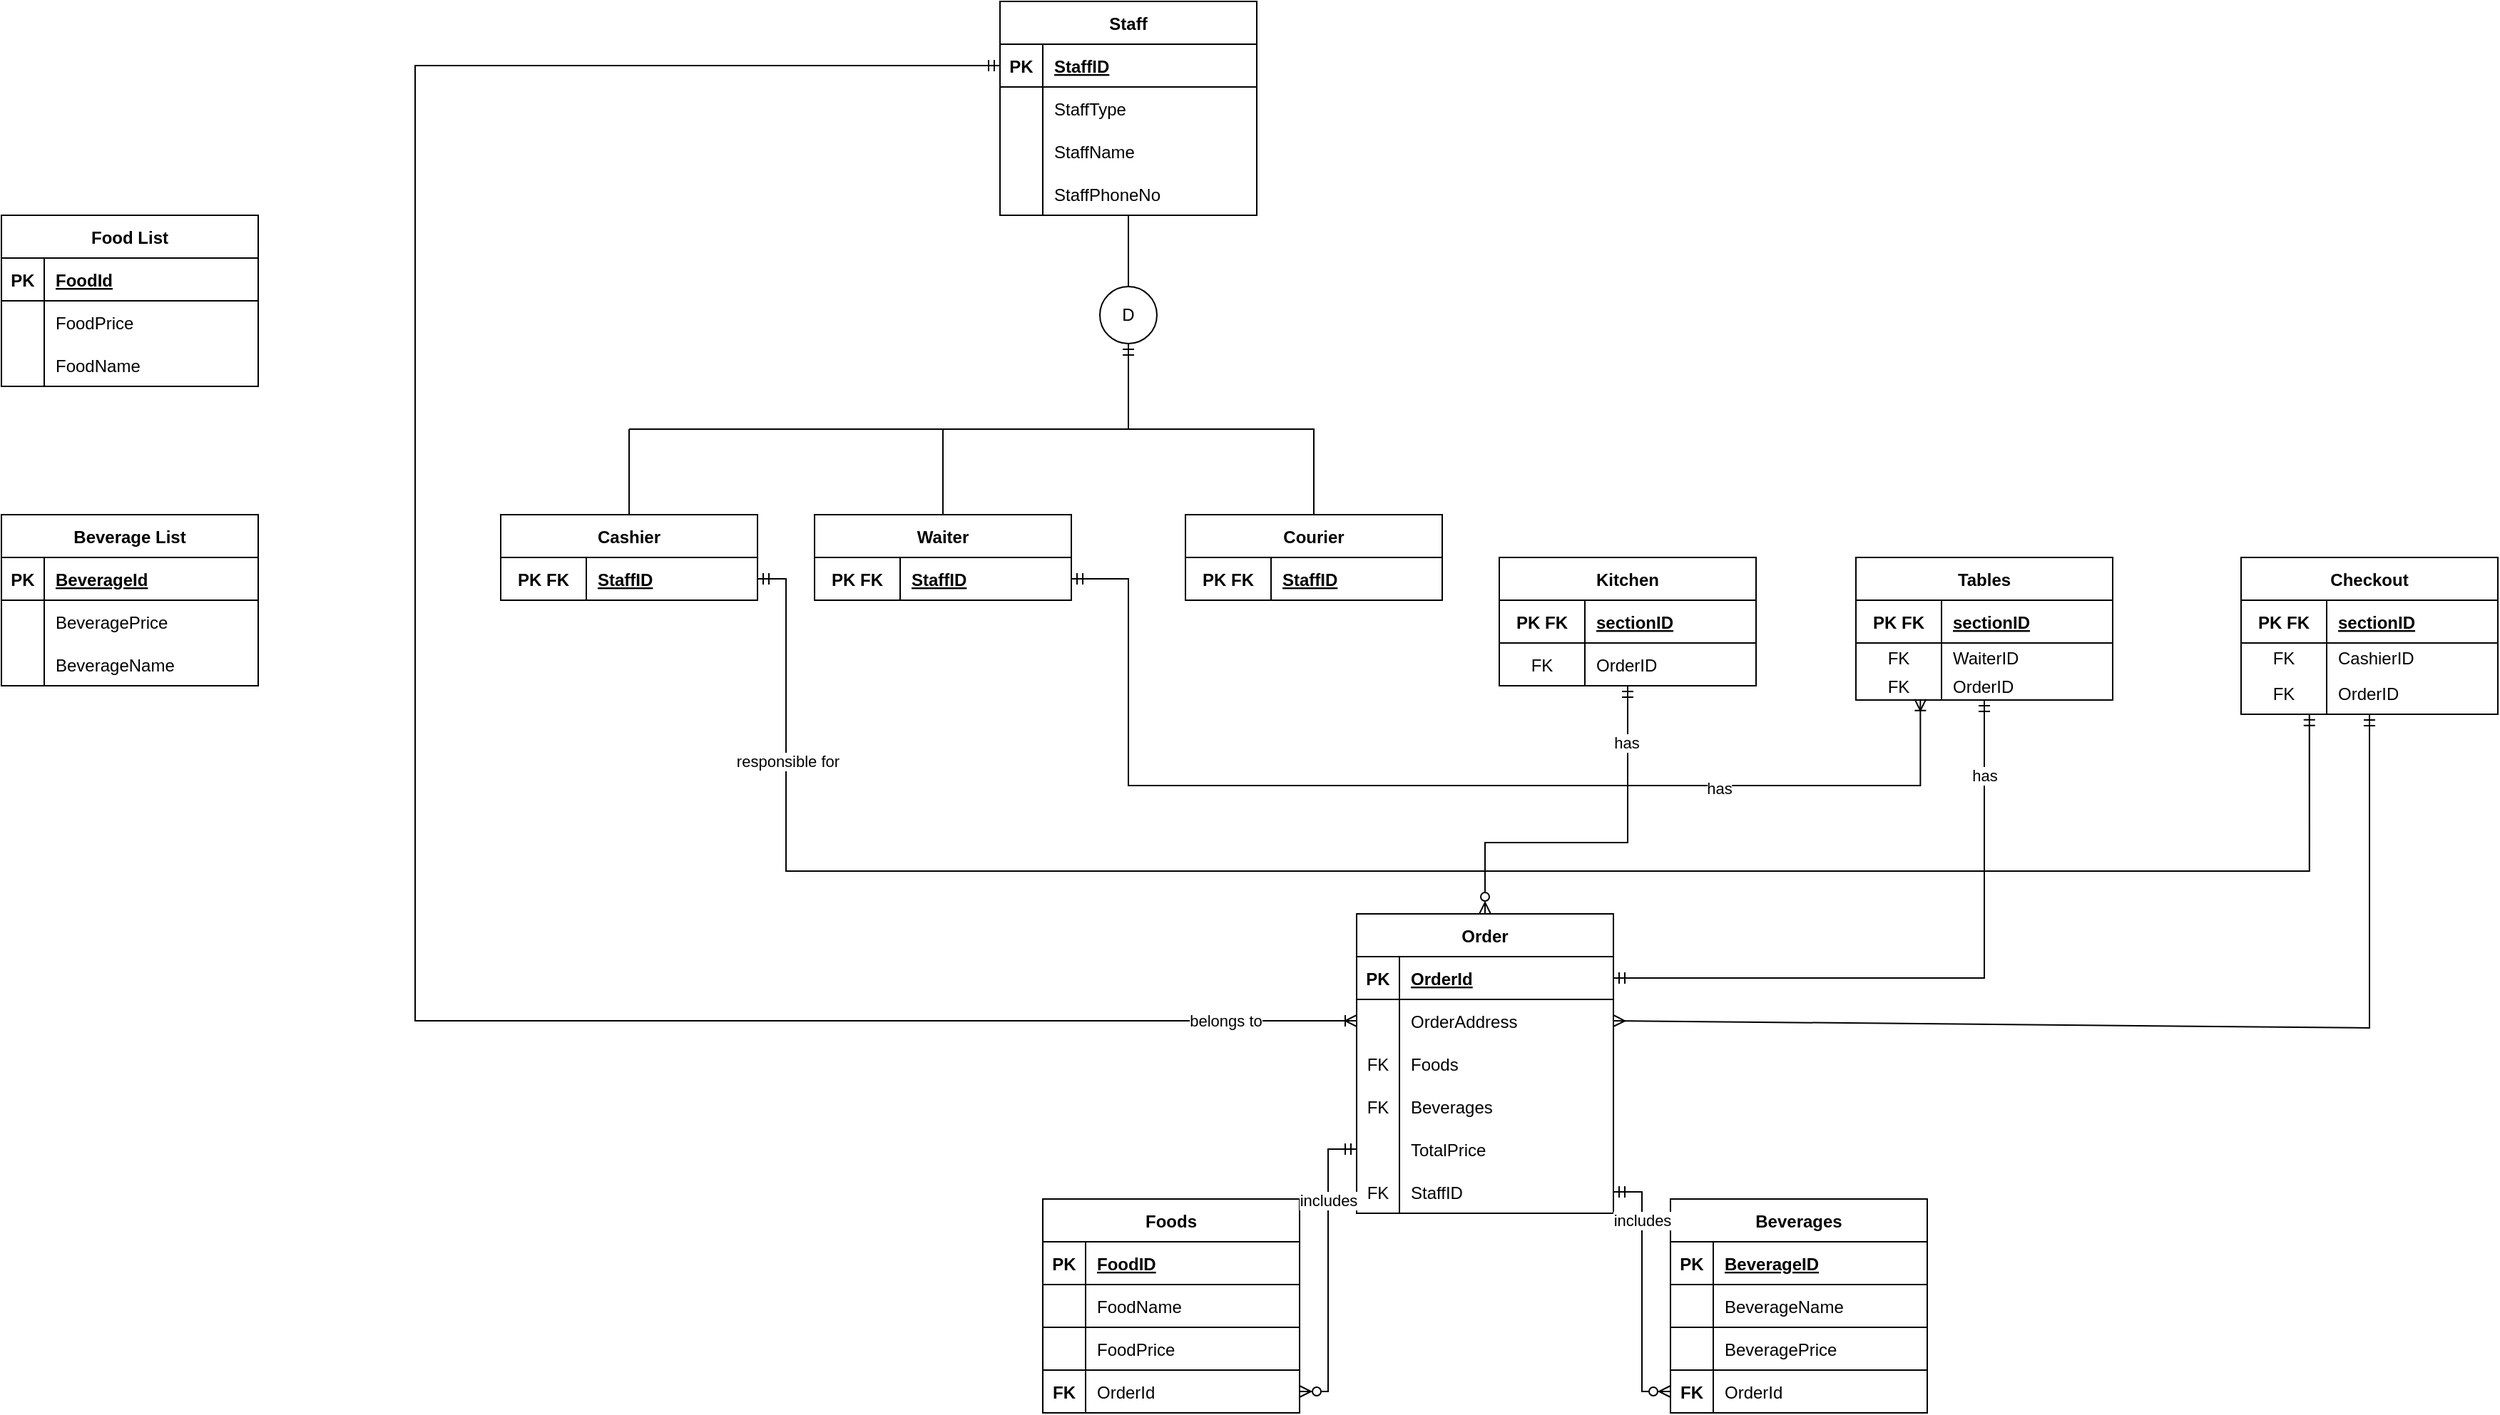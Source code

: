 <mxfile version="20.3.0" type="device"><diagram id="JLFAPQRNbEQ4vtsY9lNF" name="Page-1"><mxGraphModel dx="1278" dy="641" grid="1" gridSize="10" guides="1" tooltips="1" connect="1" arrows="1" fold="1" page="1" pageScale="1" pageWidth="1654" pageHeight="1169" math="0" shadow="0"><root><mxCell id="0"/><mxCell id="1" parent="0"/><mxCell id="f0WSd5zyyxB_i_XRzRIh-178" value="Kitchen" style="shape=table;startSize=30;container=1;collapsible=1;childLayout=tableLayout;fixedRows=1;rowLines=0;fontStyle=1;align=center;resizeLast=1;" parent="1" vertex="1"><mxGeometry x="1930" y="1120" width="180" height="90" as="geometry"/></mxCell><mxCell id="f0WSd5zyyxB_i_XRzRIh-179" value="" style="shape=tableRow;horizontal=0;startSize=0;swimlaneHead=0;swimlaneBody=0;fillColor=none;collapsible=0;dropTarget=0;points=[[0,0.5],[1,0.5]];portConstraint=eastwest;top=0;left=0;right=0;bottom=1;" parent="f0WSd5zyyxB_i_XRzRIh-178" vertex="1"><mxGeometry y="30" width="180" height="30" as="geometry"/></mxCell><mxCell id="f0WSd5zyyxB_i_XRzRIh-180" value="PK FK" style="shape=partialRectangle;connectable=0;fillColor=none;top=0;left=0;bottom=0;right=0;fontStyle=1;overflow=hidden;" parent="f0WSd5zyyxB_i_XRzRIh-179" vertex="1"><mxGeometry width="60" height="30" as="geometry"><mxRectangle width="60" height="30" as="alternateBounds"/></mxGeometry></mxCell><mxCell id="f0WSd5zyyxB_i_XRzRIh-181" value="sectionID" style="shape=partialRectangle;connectable=0;fillColor=none;top=0;left=0;bottom=0;right=0;align=left;spacingLeft=6;fontStyle=5;overflow=hidden;" parent="f0WSd5zyyxB_i_XRzRIh-179" vertex="1"><mxGeometry x="60" width="120" height="30" as="geometry"><mxRectangle width="120" height="30" as="alternateBounds"/></mxGeometry></mxCell><mxCell id="f0WSd5zyyxB_i_XRzRIh-182" value="" style="shape=tableRow;horizontal=0;startSize=0;swimlaneHead=0;swimlaneBody=0;fillColor=none;collapsible=0;dropTarget=0;points=[[0,0.5],[1,0.5]];portConstraint=eastwest;top=0;left=0;right=0;bottom=0;" parent="f0WSd5zyyxB_i_XRzRIh-178" vertex="1"><mxGeometry y="60" width="180" height="30" as="geometry"/></mxCell><mxCell id="f0WSd5zyyxB_i_XRzRIh-183" value="FK" style="shape=partialRectangle;connectable=0;fillColor=none;top=0;left=0;bottom=0;right=0;editable=1;overflow=hidden;" parent="f0WSd5zyyxB_i_XRzRIh-182" vertex="1"><mxGeometry width="60" height="30" as="geometry"><mxRectangle width="60" height="30" as="alternateBounds"/></mxGeometry></mxCell><mxCell id="f0WSd5zyyxB_i_XRzRIh-184" value="OrderID" style="shape=partialRectangle;connectable=0;fillColor=none;top=0;left=0;bottom=0;right=0;align=left;spacingLeft=6;overflow=hidden;" parent="f0WSd5zyyxB_i_XRzRIh-182" vertex="1"><mxGeometry x="60" width="120" height="30" as="geometry"><mxRectangle width="120" height="30" as="alternateBounds"/></mxGeometry></mxCell><mxCell id="f0WSd5zyyxB_i_XRzRIh-185" value="Tables" style="shape=table;startSize=30;container=1;collapsible=1;childLayout=tableLayout;fixedRows=1;rowLines=0;fontStyle=1;align=center;resizeLast=1;" parent="1" vertex="1"><mxGeometry x="2180" y="1120" width="180" height="100" as="geometry"/></mxCell><mxCell id="f0WSd5zyyxB_i_XRzRIh-186" value="" style="shape=tableRow;horizontal=0;startSize=0;swimlaneHead=0;swimlaneBody=0;fillColor=none;collapsible=0;dropTarget=0;points=[[0,0.5],[1,0.5]];portConstraint=eastwest;top=0;left=0;right=0;bottom=1;" parent="f0WSd5zyyxB_i_XRzRIh-185" vertex="1"><mxGeometry y="30" width="180" height="30" as="geometry"/></mxCell><mxCell id="f0WSd5zyyxB_i_XRzRIh-187" value="PK FK" style="shape=partialRectangle;connectable=0;fillColor=none;top=0;left=0;bottom=0;right=0;fontStyle=1;overflow=hidden;" parent="f0WSd5zyyxB_i_XRzRIh-186" vertex="1"><mxGeometry width="60" height="30" as="geometry"><mxRectangle width="60" height="30" as="alternateBounds"/></mxGeometry></mxCell><mxCell id="f0WSd5zyyxB_i_XRzRIh-188" value="sectionID" style="shape=partialRectangle;connectable=0;fillColor=none;top=0;left=0;bottom=0;right=0;align=left;spacingLeft=6;fontStyle=5;overflow=hidden;" parent="f0WSd5zyyxB_i_XRzRIh-186" vertex="1"><mxGeometry x="60" width="120" height="30" as="geometry"><mxRectangle width="120" height="30" as="alternateBounds"/></mxGeometry></mxCell><mxCell id="f0WSd5zyyxB_i_XRzRIh-189" value="" style="shape=tableRow;horizontal=0;startSize=0;swimlaneHead=0;swimlaneBody=0;fillColor=none;collapsible=0;dropTarget=0;points=[[0,0.5],[1,0.5]];portConstraint=eastwest;top=0;left=0;right=0;bottom=0;" parent="f0WSd5zyyxB_i_XRzRIh-185" vertex="1"><mxGeometry y="60" width="180" height="20" as="geometry"/></mxCell><mxCell id="f0WSd5zyyxB_i_XRzRIh-190" value="FK" style="shape=partialRectangle;connectable=0;fillColor=none;top=0;left=0;bottom=0;right=0;editable=1;overflow=hidden;" parent="f0WSd5zyyxB_i_XRzRIh-189" vertex="1"><mxGeometry width="60" height="20" as="geometry"><mxRectangle width="60" height="20" as="alternateBounds"/></mxGeometry></mxCell><mxCell id="f0WSd5zyyxB_i_XRzRIh-191" value="WaiterID" style="shape=partialRectangle;connectable=0;fillColor=none;top=0;left=0;bottom=0;right=0;align=left;spacingLeft=6;overflow=hidden;" parent="f0WSd5zyyxB_i_XRzRIh-189" vertex="1"><mxGeometry x="60" width="120" height="20" as="geometry"><mxRectangle width="120" height="20" as="alternateBounds"/></mxGeometry></mxCell><mxCell id="f0WSd5zyyxB_i_XRzRIh-192" value="" style="shape=tableRow;horizontal=0;startSize=0;swimlaneHead=0;swimlaneBody=0;fillColor=none;collapsible=0;dropTarget=0;points=[[0,0.5],[1,0.5]];portConstraint=eastwest;top=0;left=0;right=0;bottom=0;" parent="f0WSd5zyyxB_i_XRzRIh-185" vertex="1"><mxGeometry y="80" width="180" height="20" as="geometry"/></mxCell><mxCell id="f0WSd5zyyxB_i_XRzRIh-193" value="FK" style="shape=partialRectangle;connectable=0;fillColor=none;top=0;left=0;bottom=0;right=0;editable=1;overflow=hidden;" parent="f0WSd5zyyxB_i_XRzRIh-192" vertex="1"><mxGeometry width="60" height="20" as="geometry"><mxRectangle width="60" height="20" as="alternateBounds"/></mxGeometry></mxCell><mxCell id="f0WSd5zyyxB_i_XRzRIh-194" value="OrderID" style="shape=partialRectangle;connectable=0;fillColor=none;top=0;left=0;bottom=0;right=0;align=left;spacingLeft=6;overflow=hidden;" parent="f0WSd5zyyxB_i_XRzRIh-192" vertex="1"><mxGeometry x="60" width="120" height="20" as="geometry"><mxRectangle width="120" height="20" as="alternateBounds"/></mxGeometry></mxCell><mxCell id="f0WSd5zyyxB_i_XRzRIh-195" value="Checkout" style="shape=table;startSize=30;container=1;collapsible=1;childLayout=tableLayout;fixedRows=1;rowLines=0;fontStyle=1;align=center;resizeLast=1;" parent="1" vertex="1"><mxGeometry x="2450" y="1120" width="180" height="110" as="geometry"/></mxCell><mxCell id="f0WSd5zyyxB_i_XRzRIh-196" value="" style="shape=tableRow;horizontal=0;startSize=0;swimlaneHead=0;swimlaneBody=0;fillColor=none;collapsible=0;dropTarget=0;points=[[0,0.5],[1,0.5]];portConstraint=eastwest;top=0;left=0;right=0;bottom=1;" parent="f0WSd5zyyxB_i_XRzRIh-195" vertex="1"><mxGeometry y="30" width="180" height="30" as="geometry"/></mxCell><mxCell id="f0WSd5zyyxB_i_XRzRIh-197" value="PK FK" style="shape=partialRectangle;connectable=0;fillColor=none;top=0;left=0;bottom=0;right=0;fontStyle=1;overflow=hidden;" parent="f0WSd5zyyxB_i_XRzRIh-196" vertex="1"><mxGeometry width="60" height="30" as="geometry"><mxRectangle width="60" height="30" as="alternateBounds"/></mxGeometry></mxCell><mxCell id="f0WSd5zyyxB_i_XRzRIh-198" value="sectionID" style="shape=partialRectangle;connectable=0;fillColor=none;top=0;left=0;bottom=0;right=0;align=left;spacingLeft=6;fontStyle=5;overflow=hidden;" parent="f0WSd5zyyxB_i_XRzRIh-196" vertex="1"><mxGeometry x="60" width="120" height="30" as="geometry"><mxRectangle width="120" height="30" as="alternateBounds"/></mxGeometry></mxCell><mxCell id="f0WSd5zyyxB_i_XRzRIh-199" value="" style="shape=tableRow;horizontal=0;startSize=0;swimlaneHead=0;swimlaneBody=0;fillColor=none;collapsible=0;dropTarget=0;points=[[0,0.5],[1,0.5]];portConstraint=eastwest;top=0;left=0;right=0;bottom=0;" parent="f0WSd5zyyxB_i_XRzRIh-195" vertex="1"><mxGeometry y="60" width="180" height="20" as="geometry"/></mxCell><mxCell id="f0WSd5zyyxB_i_XRzRIh-200" value="FK" style="shape=partialRectangle;connectable=0;fillColor=none;top=0;left=0;bottom=0;right=0;editable=1;overflow=hidden;" parent="f0WSd5zyyxB_i_XRzRIh-199" vertex="1"><mxGeometry width="60" height="20" as="geometry"><mxRectangle width="60" height="20" as="alternateBounds"/></mxGeometry></mxCell><mxCell id="f0WSd5zyyxB_i_XRzRIh-201" value="CashierID" style="shape=partialRectangle;connectable=0;fillColor=none;top=0;left=0;bottom=0;right=0;align=left;spacingLeft=6;overflow=hidden;" parent="f0WSd5zyyxB_i_XRzRIh-199" vertex="1"><mxGeometry x="60" width="120" height="20" as="geometry"><mxRectangle width="120" height="20" as="alternateBounds"/></mxGeometry></mxCell><mxCell id="f0WSd5zyyxB_i_XRzRIh-202" value="" style="shape=tableRow;horizontal=0;startSize=0;swimlaneHead=0;swimlaneBody=0;fillColor=none;collapsible=0;dropTarget=0;points=[[0,0.5],[1,0.5]];portConstraint=eastwest;top=0;left=0;right=0;bottom=0;" parent="f0WSd5zyyxB_i_XRzRIh-195" vertex="1"><mxGeometry y="80" width="180" height="30" as="geometry"/></mxCell><mxCell id="f0WSd5zyyxB_i_XRzRIh-203" value="FK" style="shape=partialRectangle;connectable=0;fillColor=none;top=0;left=0;bottom=0;right=0;editable=1;overflow=hidden;" parent="f0WSd5zyyxB_i_XRzRIh-202" vertex="1"><mxGeometry width="60" height="30" as="geometry"><mxRectangle width="60" height="30" as="alternateBounds"/></mxGeometry></mxCell><mxCell id="f0WSd5zyyxB_i_XRzRIh-204" value="OrderID" style="shape=partialRectangle;connectable=0;fillColor=none;top=0;left=0;bottom=0;right=0;align=left;spacingLeft=6;overflow=hidden;" parent="f0WSd5zyyxB_i_XRzRIh-202" vertex="1"><mxGeometry x="60" width="120" height="30" as="geometry"><mxRectangle width="120" height="30" as="alternateBounds"/></mxGeometry></mxCell><mxCell id="f0WSd5zyyxB_i_XRzRIh-211" value="Order" style="shape=table;startSize=30;container=1;collapsible=1;childLayout=tableLayout;fixedRows=1;rowLines=0;fontStyle=1;align=center;resizeLast=1;" parent="1" vertex="1"><mxGeometry x="1830" y="1370" width="180" height="210" as="geometry"/></mxCell><mxCell id="f0WSd5zyyxB_i_XRzRIh-212" value="" style="shape=tableRow;horizontal=0;startSize=0;swimlaneHead=0;swimlaneBody=0;fillColor=none;collapsible=0;dropTarget=0;points=[[0,0.5],[1,0.5]];portConstraint=eastwest;top=0;left=0;right=0;bottom=1;" parent="f0WSd5zyyxB_i_XRzRIh-211" vertex="1"><mxGeometry y="30" width="180" height="30" as="geometry"/></mxCell><mxCell id="f0WSd5zyyxB_i_XRzRIh-213" value="PK" style="shape=partialRectangle;connectable=0;fillColor=none;top=0;left=0;bottom=0;right=0;fontStyle=1;overflow=hidden;" parent="f0WSd5zyyxB_i_XRzRIh-212" vertex="1"><mxGeometry width="30" height="30" as="geometry"><mxRectangle width="30" height="30" as="alternateBounds"/></mxGeometry></mxCell><mxCell id="f0WSd5zyyxB_i_XRzRIh-214" value="OrderId" style="shape=partialRectangle;connectable=0;fillColor=none;top=0;left=0;bottom=0;right=0;align=left;spacingLeft=6;fontStyle=5;overflow=hidden;" parent="f0WSd5zyyxB_i_XRzRIh-212" vertex="1"><mxGeometry x="30" width="150" height="30" as="geometry"><mxRectangle width="150" height="30" as="alternateBounds"/></mxGeometry></mxCell><mxCell id="f0WSd5zyyxB_i_XRzRIh-221" style="shape=tableRow;horizontal=0;startSize=0;swimlaneHead=0;swimlaneBody=0;fillColor=none;collapsible=0;dropTarget=0;points=[[0,0.5],[1,0.5]];portConstraint=eastwest;top=0;left=0;right=0;bottom=0;" parent="f0WSd5zyyxB_i_XRzRIh-211" vertex="1"><mxGeometry y="60" width="180" height="30" as="geometry"/></mxCell><mxCell id="f0WSd5zyyxB_i_XRzRIh-222" style="shape=partialRectangle;connectable=0;fillColor=none;top=0;left=0;bottom=0;right=0;editable=1;overflow=hidden;" parent="f0WSd5zyyxB_i_XRzRIh-221" vertex="1"><mxGeometry width="30" height="30" as="geometry"><mxRectangle width="30" height="30" as="alternateBounds"/></mxGeometry></mxCell><mxCell id="f0WSd5zyyxB_i_XRzRIh-223" value="OrderAddress" style="shape=partialRectangle;connectable=0;fillColor=none;top=0;left=0;bottom=0;right=0;align=left;spacingLeft=6;overflow=hidden;" parent="f0WSd5zyyxB_i_XRzRIh-221" vertex="1"><mxGeometry x="30" width="150" height="30" as="geometry"><mxRectangle width="150" height="30" as="alternateBounds"/></mxGeometry></mxCell><mxCell id="GXx1ogIiMBLPIgpp7gvL-4" style="shape=tableRow;horizontal=0;startSize=0;swimlaneHead=0;swimlaneBody=0;fillColor=none;collapsible=0;dropTarget=0;points=[[0,0.5],[1,0.5]];portConstraint=eastwest;top=0;left=0;right=0;bottom=0;" vertex="1" parent="f0WSd5zyyxB_i_XRzRIh-211"><mxGeometry y="90" width="180" height="30" as="geometry"/></mxCell><mxCell id="GXx1ogIiMBLPIgpp7gvL-5" value="FK" style="shape=partialRectangle;connectable=0;fillColor=none;top=0;left=0;bottom=0;right=0;editable=1;overflow=hidden;" vertex="1" parent="GXx1ogIiMBLPIgpp7gvL-4"><mxGeometry width="30" height="30" as="geometry"><mxRectangle width="30" height="30" as="alternateBounds"/></mxGeometry></mxCell><mxCell id="GXx1ogIiMBLPIgpp7gvL-6" value="Foods" style="shape=partialRectangle;connectable=0;fillColor=none;top=0;left=0;bottom=0;right=0;align=left;spacingLeft=6;overflow=hidden;" vertex="1" parent="GXx1ogIiMBLPIgpp7gvL-4"><mxGeometry x="30" width="150" height="30" as="geometry"><mxRectangle width="150" height="30" as="alternateBounds"/></mxGeometry></mxCell><mxCell id="GXx1ogIiMBLPIgpp7gvL-7" style="shape=tableRow;horizontal=0;startSize=0;swimlaneHead=0;swimlaneBody=0;fillColor=none;collapsible=0;dropTarget=0;points=[[0,0.5],[1,0.5]];portConstraint=eastwest;top=0;left=0;right=0;bottom=0;" vertex="1" parent="f0WSd5zyyxB_i_XRzRIh-211"><mxGeometry y="120" width="180" height="30" as="geometry"/></mxCell><mxCell id="GXx1ogIiMBLPIgpp7gvL-8" value="FK" style="shape=partialRectangle;connectable=0;fillColor=none;top=0;left=0;bottom=0;right=0;editable=1;overflow=hidden;" vertex="1" parent="GXx1ogIiMBLPIgpp7gvL-7"><mxGeometry width="30" height="30" as="geometry"><mxRectangle width="30" height="30" as="alternateBounds"/></mxGeometry></mxCell><mxCell id="GXx1ogIiMBLPIgpp7gvL-9" value="Beverages" style="shape=partialRectangle;connectable=0;fillColor=none;top=0;left=0;bottom=0;right=0;align=left;spacingLeft=6;overflow=hidden;" vertex="1" parent="GXx1ogIiMBLPIgpp7gvL-7"><mxGeometry x="30" width="150" height="30" as="geometry"><mxRectangle width="150" height="30" as="alternateBounds"/></mxGeometry></mxCell><mxCell id="f0WSd5zyyxB_i_XRzRIh-224" value="" style="shape=tableRow;horizontal=0;startSize=0;swimlaneHead=0;swimlaneBody=0;fillColor=none;collapsible=0;dropTarget=0;points=[[0,0.5],[1,0.5]];portConstraint=eastwest;top=0;left=0;right=0;bottom=0;" parent="f0WSd5zyyxB_i_XRzRIh-211" vertex="1"><mxGeometry y="150" width="180" height="30" as="geometry"/></mxCell><mxCell id="f0WSd5zyyxB_i_XRzRIh-225" value="" style="shape=partialRectangle;connectable=0;fillColor=none;top=0;left=0;bottom=0;right=0;editable=1;overflow=hidden;" parent="f0WSd5zyyxB_i_XRzRIh-224" vertex="1"><mxGeometry width="30" height="30" as="geometry"><mxRectangle width="30" height="30" as="alternateBounds"/></mxGeometry></mxCell><mxCell id="f0WSd5zyyxB_i_XRzRIh-226" value="TotalPrice" style="shape=partialRectangle;connectable=0;fillColor=none;top=0;left=0;bottom=0;right=0;align=left;spacingLeft=6;overflow=hidden;" parent="f0WSd5zyyxB_i_XRzRIh-224" vertex="1"><mxGeometry x="30" width="150" height="30" as="geometry"><mxRectangle width="150" height="30" as="alternateBounds"/></mxGeometry></mxCell><mxCell id="f0WSd5zyyxB_i_XRzRIh-227" style="shape=tableRow;horizontal=0;startSize=0;swimlaneHead=0;swimlaneBody=0;fillColor=none;collapsible=0;dropTarget=0;points=[[0,0.5],[1,0.5]];portConstraint=eastwest;top=0;left=0;right=0;bottom=0;" parent="f0WSd5zyyxB_i_XRzRIh-211" vertex="1"><mxGeometry y="180" width="180" height="30" as="geometry"/></mxCell><mxCell id="f0WSd5zyyxB_i_XRzRIh-228" value="FK" style="shape=partialRectangle;connectable=0;fillColor=none;top=0;left=0;bottom=0;right=0;editable=1;overflow=hidden;" parent="f0WSd5zyyxB_i_XRzRIh-227" vertex="1"><mxGeometry width="30" height="30" as="geometry"><mxRectangle width="30" height="30" as="alternateBounds"/></mxGeometry></mxCell><mxCell id="f0WSd5zyyxB_i_XRzRIh-229" value="StaffID" style="shape=partialRectangle;connectable=0;fillColor=none;top=0;left=0;bottom=0;right=0;align=left;spacingLeft=6;overflow=hidden;" parent="f0WSd5zyyxB_i_XRzRIh-227" vertex="1"><mxGeometry x="30" width="150" height="30" as="geometry"><mxRectangle width="150" height="30" as="alternateBounds"/></mxGeometry></mxCell><mxCell id="f0WSd5zyyxB_i_XRzRIh-230" value="" style="endArrow=ERmandOne;html=1;rounded=0;entryX=0.5;entryY=1;entryDx=0;entryDy=0;exitX=0.5;exitY=0;exitDx=0;exitDy=0;startArrow=ERzeroToMany;startFill=0;endFill=0;" parent="1" source="f0WSd5zyyxB_i_XRzRIh-211" target="f0WSd5zyyxB_i_XRzRIh-178" edge="1"><mxGeometry width="50" height="50" relative="1" as="geometry"><mxPoint x="2010" y="1350" as="sourcePoint"/><mxPoint x="2060" y="1300" as="targetPoint"/><Array as="points"><mxPoint x="1920" y="1320"/><mxPoint x="2020" y="1320"/></Array></mxGeometry></mxCell><mxCell id="7e5QYBeViZQXB0wbKNFt-141" value="has" style="edgeLabel;html=1;align=center;verticalAlign=middle;resizable=0;points=[];" parent="f0WSd5zyyxB_i_XRzRIh-230" vertex="1" connectable="0"><mxGeometry x="0.696" y="1" relative="1" as="geometry"><mxPoint as="offset"/></mxGeometry></mxCell><mxCell id="f0WSd5zyyxB_i_XRzRIh-231" value="" style="endArrow=ERmandOne;html=1;rounded=0;entryX=0.5;entryY=1;entryDx=0;entryDy=0;exitX=1;exitY=0.5;exitDx=0;exitDy=0;startArrow=ERmandOne;startFill=0;endFill=0;" parent="1" source="f0WSd5zyyxB_i_XRzRIh-212" target="f0WSd5zyyxB_i_XRzRIh-185" edge="1"><mxGeometry width="50" height="50" relative="1" as="geometry"><mxPoint x="2250" y="1410" as="sourcePoint"/><mxPoint x="2300" y="1360" as="targetPoint"/><Array as="points"><mxPoint x="2270" y="1415"/></Array></mxGeometry></mxCell><mxCell id="7e5QYBeViZQXB0wbKNFt-146" value="has" style="edgeLabel;html=1;align=center;verticalAlign=middle;resizable=0;points=[];" parent="f0WSd5zyyxB_i_XRzRIh-231" vertex="1" connectable="0"><mxGeometry x="0.766" y="1" relative="1" as="geometry"><mxPoint x="1" as="offset"/></mxGeometry></mxCell><mxCell id="f0WSd5zyyxB_i_XRzRIh-232" value="" style="endArrow=ERmandOne;html=1;rounded=0;entryX=0.5;entryY=1;entryDx=0;entryDy=0;exitX=1;exitY=0.5;exitDx=0;exitDy=0;startArrow=ERmany;startFill=0;endFill=0;" parent="1" source="f0WSd5zyyxB_i_XRzRIh-221" target="f0WSd5zyyxB_i_XRzRIh-195" edge="1"><mxGeometry width="50" height="50" relative="1" as="geometry"><mxPoint x="2450" y="1435" as="sourcePoint"/><mxPoint x="2500" y="1385" as="targetPoint"/><Array as="points"><mxPoint x="2540" y="1450"/></Array></mxGeometry></mxCell><mxCell id="f0WSd5zyyxB_i_XRzRIh-233" value="Staff" style="shape=table;startSize=30;container=1;collapsible=1;childLayout=tableLayout;fixedRows=1;rowLines=0;fontStyle=1;align=center;resizeLast=1;" parent="1" vertex="1"><mxGeometry x="1580" y="730" width="180" height="150" as="geometry"/></mxCell><mxCell id="f0WSd5zyyxB_i_XRzRIh-234" value="" style="shape=tableRow;horizontal=0;startSize=0;swimlaneHead=0;swimlaneBody=0;fillColor=none;collapsible=0;dropTarget=0;points=[[0,0.5],[1,0.5]];portConstraint=eastwest;top=0;left=0;right=0;bottom=1;" parent="f0WSd5zyyxB_i_XRzRIh-233" vertex="1"><mxGeometry y="30" width="180" height="30" as="geometry"/></mxCell><mxCell id="f0WSd5zyyxB_i_XRzRIh-235" value="PK" style="shape=partialRectangle;connectable=0;fillColor=none;top=0;left=0;bottom=0;right=0;fontStyle=1;overflow=hidden;" parent="f0WSd5zyyxB_i_XRzRIh-234" vertex="1"><mxGeometry width="30" height="30" as="geometry"><mxRectangle width="30" height="30" as="alternateBounds"/></mxGeometry></mxCell><mxCell id="f0WSd5zyyxB_i_XRzRIh-236" value="StaffID" style="shape=partialRectangle;connectable=0;fillColor=none;top=0;left=0;bottom=0;right=0;align=left;spacingLeft=6;fontStyle=5;overflow=hidden;" parent="f0WSd5zyyxB_i_XRzRIh-234" vertex="1"><mxGeometry x="30" width="150" height="30" as="geometry"><mxRectangle width="150" height="30" as="alternateBounds"/></mxGeometry></mxCell><mxCell id="f0WSd5zyyxB_i_XRzRIh-237" value="" style="shape=tableRow;horizontal=0;startSize=0;swimlaneHead=0;swimlaneBody=0;fillColor=none;collapsible=0;dropTarget=0;points=[[0,0.5],[1,0.5]];portConstraint=eastwest;top=0;left=0;right=0;bottom=0;" parent="f0WSd5zyyxB_i_XRzRIh-233" vertex="1"><mxGeometry y="60" width="180" height="30" as="geometry"/></mxCell><mxCell id="f0WSd5zyyxB_i_XRzRIh-238" value="" style="shape=partialRectangle;connectable=0;fillColor=none;top=0;left=0;bottom=0;right=0;editable=1;overflow=hidden;" parent="f0WSd5zyyxB_i_XRzRIh-237" vertex="1"><mxGeometry width="30" height="30" as="geometry"><mxRectangle width="30" height="30" as="alternateBounds"/></mxGeometry></mxCell><mxCell id="f0WSd5zyyxB_i_XRzRIh-239" value="StaffType" style="shape=partialRectangle;connectable=0;fillColor=none;top=0;left=0;bottom=0;right=0;align=left;spacingLeft=6;overflow=hidden;" parent="f0WSd5zyyxB_i_XRzRIh-237" vertex="1"><mxGeometry x="30" width="150" height="30" as="geometry"><mxRectangle width="150" height="30" as="alternateBounds"/></mxGeometry></mxCell><mxCell id="7e5QYBeViZQXB0wbKNFt-131" style="shape=tableRow;horizontal=0;startSize=0;swimlaneHead=0;swimlaneBody=0;fillColor=none;collapsible=0;dropTarget=0;points=[[0,0.5],[1,0.5]];portConstraint=eastwest;top=0;left=0;right=0;bottom=0;" parent="f0WSd5zyyxB_i_XRzRIh-233" vertex="1"><mxGeometry y="90" width="180" height="30" as="geometry"/></mxCell><mxCell id="7e5QYBeViZQXB0wbKNFt-132" style="shape=partialRectangle;connectable=0;fillColor=none;top=0;left=0;bottom=0;right=0;editable=1;overflow=hidden;" parent="7e5QYBeViZQXB0wbKNFt-131" vertex="1"><mxGeometry width="30" height="30" as="geometry"><mxRectangle width="30" height="30" as="alternateBounds"/></mxGeometry></mxCell><mxCell id="7e5QYBeViZQXB0wbKNFt-133" value="StaffName" style="shape=partialRectangle;connectable=0;fillColor=none;top=0;left=0;bottom=0;right=0;align=left;spacingLeft=6;overflow=hidden;" parent="7e5QYBeViZQXB0wbKNFt-131" vertex="1"><mxGeometry x="30" width="150" height="30" as="geometry"><mxRectangle width="150" height="30" as="alternateBounds"/></mxGeometry></mxCell><mxCell id="7e5QYBeViZQXB0wbKNFt-134" style="shape=tableRow;horizontal=0;startSize=0;swimlaneHead=0;swimlaneBody=0;fillColor=none;collapsible=0;dropTarget=0;points=[[0,0.5],[1,0.5]];portConstraint=eastwest;top=0;left=0;right=0;bottom=0;" parent="f0WSd5zyyxB_i_XRzRIh-233" vertex="1"><mxGeometry y="120" width="180" height="30" as="geometry"/></mxCell><mxCell id="7e5QYBeViZQXB0wbKNFt-135" style="shape=partialRectangle;connectable=0;fillColor=none;top=0;left=0;bottom=0;right=0;editable=1;overflow=hidden;" parent="7e5QYBeViZQXB0wbKNFt-134" vertex="1"><mxGeometry width="30" height="30" as="geometry"><mxRectangle width="30" height="30" as="alternateBounds"/></mxGeometry></mxCell><mxCell id="7e5QYBeViZQXB0wbKNFt-136" value="StaffPhoneNo" style="shape=partialRectangle;connectable=0;fillColor=none;top=0;left=0;bottom=0;right=0;align=left;spacingLeft=6;overflow=hidden;" parent="7e5QYBeViZQXB0wbKNFt-134" vertex="1"><mxGeometry x="30" width="150" height="30" as="geometry"><mxRectangle width="150" height="30" as="alternateBounds"/></mxGeometry></mxCell><mxCell id="f0WSd5zyyxB_i_XRzRIh-241" value="Courier" style="shape=table;startSize=30;container=1;collapsible=1;childLayout=tableLayout;fixedRows=1;rowLines=0;fontStyle=1;align=center;resizeLast=1;" parent="1" vertex="1"><mxGeometry x="1710" y="1090" width="180" height="60" as="geometry"/></mxCell><mxCell id="f0WSd5zyyxB_i_XRzRIh-242" value="" style="shape=tableRow;horizontal=0;startSize=0;swimlaneHead=0;swimlaneBody=0;fillColor=none;collapsible=0;dropTarget=0;points=[[0,0.5],[1,0.5]];portConstraint=eastwest;top=0;left=0;right=0;bottom=1;" parent="f0WSd5zyyxB_i_XRzRIh-241" vertex="1"><mxGeometry y="30" width="180" height="30" as="geometry"/></mxCell><mxCell id="f0WSd5zyyxB_i_XRzRIh-243" value="PK FK" style="shape=partialRectangle;connectable=0;fillColor=none;top=0;left=0;bottom=0;right=0;fontStyle=1;overflow=hidden;" parent="f0WSd5zyyxB_i_XRzRIh-242" vertex="1"><mxGeometry width="60" height="30" as="geometry"><mxRectangle width="60" height="30" as="alternateBounds"/></mxGeometry></mxCell><mxCell id="f0WSd5zyyxB_i_XRzRIh-244" value="StaffID" style="shape=partialRectangle;connectable=0;fillColor=none;top=0;left=0;bottom=0;right=0;align=left;spacingLeft=6;fontStyle=5;overflow=hidden;" parent="f0WSd5zyyxB_i_XRzRIh-242" vertex="1"><mxGeometry x="60" width="120" height="30" as="geometry"><mxRectangle width="120" height="30" as="alternateBounds"/></mxGeometry></mxCell><mxCell id="f0WSd5zyyxB_i_XRzRIh-254" value="Waiter" style="shape=table;startSize=30;container=1;collapsible=1;childLayout=tableLayout;fixedRows=1;rowLines=0;fontStyle=1;align=center;resizeLast=1;" parent="1" vertex="1"><mxGeometry x="1450" y="1090" width="180" height="60" as="geometry"/></mxCell><mxCell id="f0WSd5zyyxB_i_XRzRIh-255" value="" style="shape=tableRow;horizontal=0;startSize=0;swimlaneHead=0;swimlaneBody=0;fillColor=none;collapsible=0;dropTarget=0;points=[[0,0.5],[1,0.5]];portConstraint=eastwest;top=0;left=0;right=0;bottom=1;" parent="f0WSd5zyyxB_i_XRzRIh-254" vertex="1"><mxGeometry y="30" width="180" height="30" as="geometry"/></mxCell><mxCell id="f0WSd5zyyxB_i_XRzRIh-256" value="PK FK" style="shape=partialRectangle;connectable=0;fillColor=none;top=0;left=0;bottom=0;right=0;fontStyle=1;overflow=hidden;" parent="f0WSd5zyyxB_i_XRzRIh-255" vertex="1"><mxGeometry width="60" height="30" as="geometry"><mxRectangle width="60" height="30" as="alternateBounds"/></mxGeometry></mxCell><mxCell id="f0WSd5zyyxB_i_XRzRIh-257" value="StaffID" style="shape=partialRectangle;connectable=0;fillColor=none;top=0;left=0;bottom=0;right=0;align=left;spacingLeft=6;fontStyle=5;overflow=hidden;" parent="f0WSd5zyyxB_i_XRzRIh-255" vertex="1"><mxGeometry x="60" width="120" height="30" as="geometry"><mxRectangle width="120" height="30" as="alternateBounds"/></mxGeometry></mxCell><mxCell id="f0WSd5zyyxB_i_XRzRIh-267" style="edgeStyle=orthogonalEdgeStyle;rounded=0;orthogonalLoop=1;jettySize=auto;html=1;exitX=0.5;exitY=0;exitDx=0;exitDy=0;entryX=0.5;entryY=1;entryDx=0;entryDy=0;endArrow=none;endFill=0;" parent="1" source="f0WSd5zyyxB_i_XRzRIh-268" target="f0WSd5zyyxB_i_XRzRIh-233" edge="1"><mxGeometry relative="1" as="geometry"/></mxCell><mxCell id="f0WSd5zyyxB_i_XRzRIh-268" value="D" style="ellipse;whiteSpace=wrap;html=1;aspect=fixed;" parent="1" vertex="1"><mxGeometry x="1650" y="930" width="40" height="40" as="geometry"/></mxCell><mxCell id="f0WSd5zyyxB_i_XRzRIh-269" value="" style="endArrow=none;html=1;rounded=0;exitX=0.5;exitY=0;exitDx=0;exitDy=0;" parent="1" source="f0WSd5zyyxB_i_XRzRIh-254" edge="1"><mxGeometry width="50" height="50" relative="1" as="geometry"><mxPoint x="1860" y="1180" as="sourcePoint"/><mxPoint x="1670" y="1030" as="targetPoint"/><Array as="points"><mxPoint x="1540" y="1030"/></Array></mxGeometry></mxCell><mxCell id="f0WSd5zyyxB_i_XRzRIh-270" value="" style="endArrow=none;html=1;rounded=0;exitX=0.5;exitY=0;exitDx=0;exitDy=0;" parent="1" source="f0WSd5zyyxB_i_XRzRIh-241" edge="1"><mxGeometry width="50" height="50" relative="1" as="geometry"><mxPoint x="1860" y="1180" as="sourcePoint"/><mxPoint x="1670" y="1030" as="targetPoint"/><Array as="points"><mxPoint x="1800" y="1030"/></Array></mxGeometry></mxCell><mxCell id="f0WSd5zyyxB_i_XRzRIh-279" value="" style="endArrow=none;html=1;rounded=0;" parent="1" edge="1"><mxGeometry relative="1" as="geometry"><mxPoint x="1320" y="1030" as="sourcePoint"/><mxPoint x="1540" y="1030" as="targetPoint"/></mxGeometry></mxCell><mxCell id="f0WSd5zyyxB_i_XRzRIh-280" value="" style="endArrow=none;html=1;rounded=0;entryX=0.5;entryY=0;entryDx=0;entryDy=0;" parent="1" target="f0WSd5zyyxB_i_XRzRIh-281" edge="1"><mxGeometry relative="1" as="geometry"><mxPoint x="1320" y="1030" as="sourcePoint"/><mxPoint x="1320" y="1100" as="targetPoint"/></mxGeometry></mxCell><mxCell id="f0WSd5zyyxB_i_XRzRIh-281" value="Cashier" style="shape=table;startSize=30;container=1;collapsible=1;childLayout=tableLayout;fixedRows=1;rowLines=0;fontStyle=1;align=center;resizeLast=1;" parent="1" vertex="1"><mxGeometry x="1230" y="1090" width="180" height="60" as="geometry"/></mxCell><mxCell id="f0WSd5zyyxB_i_XRzRIh-282" value="" style="shape=tableRow;horizontal=0;startSize=0;swimlaneHead=0;swimlaneBody=0;fillColor=none;collapsible=0;dropTarget=0;points=[[0,0.5],[1,0.5]];portConstraint=eastwest;top=0;left=0;right=0;bottom=1;" parent="f0WSd5zyyxB_i_XRzRIh-281" vertex="1"><mxGeometry y="30" width="180" height="30" as="geometry"/></mxCell><mxCell id="f0WSd5zyyxB_i_XRzRIh-283" value="PK FK" style="shape=partialRectangle;connectable=0;fillColor=none;top=0;left=0;bottom=0;right=0;fontStyle=1;overflow=hidden;" parent="f0WSd5zyyxB_i_XRzRIh-282" vertex="1"><mxGeometry width="60" height="30" as="geometry"><mxRectangle width="60" height="30" as="alternateBounds"/></mxGeometry></mxCell><mxCell id="f0WSd5zyyxB_i_XRzRIh-284" value="StaffID" style="shape=partialRectangle;connectable=0;fillColor=none;top=0;left=0;bottom=0;right=0;align=left;spacingLeft=6;fontStyle=5;overflow=hidden;" parent="f0WSd5zyyxB_i_XRzRIh-282" vertex="1"><mxGeometry x="60" width="120" height="30" as="geometry"><mxRectangle width="120" height="30" as="alternateBounds"/></mxGeometry></mxCell><mxCell id="f0WSd5zyyxB_i_XRzRIh-286" value="" style="edgeStyle=orthogonalEdgeStyle;fontSize=12;html=1;endArrow=ERmandOne;startArrow=ERmandOne;rounded=0;entryX=0.266;entryY=0.997;entryDx=0;entryDy=0;entryPerimeter=0;exitX=1;exitY=0.5;exitDx=0;exitDy=0;" parent="1" source="f0WSd5zyyxB_i_XRzRIh-282" target="f0WSd5zyyxB_i_XRzRIh-202" edge="1"><mxGeometry width="100" height="100" relative="1" as="geometry"><mxPoint x="1328" y="1210" as="sourcePoint"/><mxPoint x="1510" y="1350" as="targetPoint"/><Array as="points"><mxPoint x="1430" y="1135"/><mxPoint x="1430" y="1340"/><mxPoint x="2498" y="1340"/></Array></mxGeometry></mxCell><mxCell id="KDh_tTu-4C761pdXqsbj-1" value="responsible for" style="edgeLabel;html=1;align=center;verticalAlign=middle;resizable=0;points=[];" parent="f0WSd5zyyxB_i_XRzRIh-286" vertex="1" connectable="0"><mxGeometry x="-0.79" y="1" relative="1" as="geometry"><mxPoint as="offset"/></mxGeometry></mxCell><mxCell id="f0WSd5zyyxB_i_XRzRIh-287" value="" style="edgeStyle=orthogonalEdgeStyle;fontSize=12;html=1;endArrow=ERoneToMany;startArrow=ERmandOne;rounded=0;exitX=0;exitY=0.5;exitDx=0;exitDy=0;" parent="1" source="f0WSd5zyyxB_i_XRzRIh-234" edge="1"><mxGeometry width="100" height="100" relative="1" as="geometry"><mxPoint x="1090" y="860" as="sourcePoint"/><mxPoint x="1830" y="1445" as="targetPoint"/><Array as="points"><mxPoint x="1170" y="775"/><mxPoint x="1170" y="1445"/></Array></mxGeometry></mxCell><mxCell id="7e5QYBeViZQXB0wbKNFt-150" value="belongs to" style="edgeLabel;html=1;align=center;verticalAlign=middle;resizable=0;points=[];" parent="f0WSd5zyyxB_i_XRzRIh-287" vertex="1" connectable="0"><mxGeometry x="0.894" relative="1" as="geometry"><mxPoint as="offset"/></mxGeometry></mxCell><mxCell id="f0WSd5zyyxB_i_XRzRIh-288" value="" style="edgeStyle=orthogonalEdgeStyle;fontSize=12;html=1;endArrow=ERoneToMany;startArrow=ERmandOne;rounded=0;entryX=0.251;entryY=0.969;entryDx=0;entryDy=0;entryPerimeter=0;exitX=1;exitY=0.5;exitDx=0;exitDy=0;" parent="1" source="f0WSd5zyyxB_i_XRzRIh-255" target="f0WSd5zyyxB_i_XRzRIh-192" edge="1"><mxGeometry width="100" height="100" relative="1" as="geometry"><mxPoint x="1560" y="1590" as="sourcePoint"/><mxPoint x="1660" y="1490" as="targetPoint"/><Array as="points"><mxPoint x="1670" y="1135"/><mxPoint x="1670" y="1280"/><mxPoint x="2225" y="1280"/></Array></mxGeometry></mxCell><mxCell id="7e5QYBeViZQXB0wbKNFt-142" value="has" style="edgeLabel;html=1;align=center;verticalAlign=middle;resizable=0;points=[];" parent="f0WSd5zyyxB_i_XRzRIh-288" vertex="1" connectable="0"><mxGeometry x="0.497" y="-2" relative="1" as="geometry"><mxPoint x="-1" as="offset"/></mxGeometry></mxCell><mxCell id="7e5QYBeViZQXB0wbKNFt-40" value="Food List" style="shape=table;startSize=30;container=1;collapsible=1;childLayout=tableLayout;fixedRows=1;rowLines=0;fontStyle=1;align=center;resizeLast=1;" parent="1" vertex="1"><mxGeometry x="880" y="880" width="180" height="120" as="geometry"/></mxCell><mxCell id="7e5QYBeViZQXB0wbKNFt-41" value="" style="shape=tableRow;horizontal=0;startSize=0;swimlaneHead=0;swimlaneBody=0;fillColor=none;collapsible=0;dropTarget=0;points=[[0,0.5],[1,0.5]];portConstraint=eastwest;top=0;left=0;right=0;bottom=1;" parent="7e5QYBeViZQXB0wbKNFt-40" vertex="1"><mxGeometry y="30" width="180" height="30" as="geometry"/></mxCell><mxCell id="7e5QYBeViZQXB0wbKNFt-42" value="PK" style="shape=partialRectangle;connectable=0;fillColor=none;top=0;left=0;bottom=0;right=0;fontStyle=1;overflow=hidden;" parent="7e5QYBeViZQXB0wbKNFt-41" vertex="1"><mxGeometry width="30" height="30" as="geometry"><mxRectangle width="30" height="30" as="alternateBounds"/></mxGeometry></mxCell><mxCell id="7e5QYBeViZQXB0wbKNFt-43" value="FoodId" style="shape=partialRectangle;connectable=0;fillColor=none;top=0;left=0;bottom=0;right=0;align=left;spacingLeft=6;fontStyle=5;overflow=hidden;" parent="7e5QYBeViZQXB0wbKNFt-41" vertex="1"><mxGeometry x="30" width="150" height="30" as="geometry"><mxRectangle width="150" height="30" as="alternateBounds"/></mxGeometry></mxCell><mxCell id="7e5QYBeViZQXB0wbKNFt-44" value="" style="shape=tableRow;horizontal=0;startSize=0;swimlaneHead=0;swimlaneBody=0;fillColor=none;collapsible=0;dropTarget=0;points=[[0,0.5],[1,0.5]];portConstraint=eastwest;top=0;left=0;right=0;bottom=0;" parent="7e5QYBeViZQXB0wbKNFt-40" vertex="1"><mxGeometry y="60" width="180" height="30" as="geometry"/></mxCell><mxCell id="7e5QYBeViZQXB0wbKNFt-45" value="" style="shape=partialRectangle;connectable=0;fillColor=none;top=0;left=0;bottom=0;right=0;editable=1;overflow=hidden;" parent="7e5QYBeViZQXB0wbKNFt-44" vertex="1"><mxGeometry width="30" height="30" as="geometry"><mxRectangle width="30" height="30" as="alternateBounds"/></mxGeometry></mxCell><mxCell id="7e5QYBeViZQXB0wbKNFt-46" value="FoodPrice" style="shape=partialRectangle;connectable=0;fillColor=none;top=0;left=0;bottom=0;right=0;align=left;spacingLeft=6;overflow=hidden;" parent="7e5QYBeViZQXB0wbKNFt-44" vertex="1"><mxGeometry x="30" width="150" height="30" as="geometry"><mxRectangle width="150" height="30" as="alternateBounds"/></mxGeometry></mxCell><mxCell id="7e5QYBeViZQXB0wbKNFt-47" value="" style="shape=tableRow;horizontal=0;startSize=0;swimlaneHead=0;swimlaneBody=0;fillColor=none;collapsible=0;dropTarget=0;points=[[0,0.5],[1,0.5]];portConstraint=eastwest;top=0;left=0;right=0;bottom=0;" parent="7e5QYBeViZQXB0wbKNFt-40" vertex="1"><mxGeometry y="90" width="180" height="30" as="geometry"/></mxCell><mxCell id="7e5QYBeViZQXB0wbKNFt-48" value="" style="shape=partialRectangle;connectable=0;fillColor=none;top=0;left=0;bottom=0;right=0;editable=1;overflow=hidden;" parent="7e5QYBeViZQXB0wbKNFt-47" vertex="1"><mxGeometry width="30" height="30" as="geometry"><mxRectangle width="30" height="30" as="alternateBounds"/></mxGeometry></mxCell><mxCell id="7e5QYBeViZQXB0wbKNFt-49" value="FoodName" style="shape=partialRectangle;connectable=0;fillColor=none;top=0;left=0;bottom=0;right=0;align=left;spacingLeft=6;overflow=hidden;" parent="7e5QYBeViZQXB0wbKNFt-47" vertex="1"><mxGeometry x="30" width="150" height="30" as="geometry"><mxRectangle width="150" height="30" as="alternateBounds"/></mxGeometry></mxCell><mxCell id="7e5QYBeViZQXB0wbKNFt-50" value="Beverage List" style="shape=table;startSize=30;container=1;collapsible=1;childLayout=tableLayout;fixedRows=1;rowLines=0;fontStyle=1;align=center;resizeLast=1;" parent="1" vertex="1"><mxGeometry x="880" y="1090" width="180" height="120" as="geometry"/></mxCell><mxCell id="7e5QYBeViZQXB0wbKNFt-51" value="" style="shape=tableRow;horizontal=0;startSize=0;swimlaneHead=0;swimlaneBody=0;fillColor=none;collapsible=0;dropTarget=0;points=[[0,0.5],[1,0.5]];portConstraint=eastwest;top=0;left=0;right=0;bottom=1;" parent="7e5QYBeViZQXB0wbKNFt-50" vertex="1"><mxGeometry y="30" width="180" height="30" as="geometry"/></mxCell><mxCell id="7e5QYBeViZQXB0wbKNFt-52" value="PK" style="shape=partialRectangle;connectable=0;fillColor=none;top=0;left=0;bottom=0;right=0;fontStyle=1;overflow=hidden;" parent="7e5QYBeViZQXB0wbKNFt-51" vertex="1"><mxGeometry width="30" height="30" as="geometry"><mxRectangle width="30" height="30" as="alternateBounds"/></mxGeometry></mxCell><mxCell id="7e5QYBeViZQXB0wbKNFt-53" value="BeverageId" style="shape=partialRectangle;connectable=0;fillColor=none;top=0;left=0;bottom=0;right=0;align=left;spacingLeft=6;fontStyle=5;overflow=hidden;" parent="7e5QYBeViZQXB0wbKNFt-51" vertex="1"><mxGeometry x="30" width="150" height="30" as="geometry"><mxRectangle width="150" height="30" as="alternateBounds"/></mxGeometry></mxCell><mxCell id="7e5QYBeViZQXB0wbKNFt-54" value="" style="shape=tableRow;horizontal=0;startSize=0;swimlaneHead=0;swimlaneBody=0;fillColor=none;collapsible=0;dropTarget=0;points=[[0,0.5],[1,0.5]];portConstraint=eastwest;top=0;left=0;right=0;bottom=0;" parent="7e5QYBeViZQXB0wbKNFt-50" vertex="1"><mxGeometry y="60" width="180" height="30" as="geometry"/></mxCell><mxCell id="7e5QYBeViZQXB0wbKNFt-55" value="" style="shape=partialRectangle;connectable=0;fillColor=none;top=0;left=0;bottom=0;right=0;editable=1;overflow=hidden;" parent="7e5QYBeViZQXB0wbKNFt-54" vertex="1"><mxGeometry width="30" height="30" as="geometry"><mxRectangle width="30" height="30" as="alternateBounds"/></mxGeometry></mxCell><mxCell id="7e5QYBeViZQXB0wbKNFt-56" value="BeveragePrice" style="shape=partialRectangle;connectable=0;fillColor=none;top=0;left=0;bottom=0;right=0;align=left;spacingLeft=6;overflow=hidden;" parent="7e5QYBeViZQXB0wbKNFt-54" vertex="1"><mxGeometry x="30" width="150" height="30" as="geometry"><mxRectangle width="150" height="30" as="alternateBounds"/></mxGeometry></mxCell><mxCell id="7e5QYBeViZQXB0wbKNFt-57" value="" style="shape=tableRow;horizontal=0;startSize=0;swimlaneHead=0;swimlaneBody=0;fillColor=none;collapsible=0;dropTarget=0;points=[[0,0.5],[1,0.5]];portConstraint=eastwest;top=0;left=0;right=0;bottom=0;" parent="7e5QYBeViZQXB0wbKNFt-50" vertex="1"><mxGeometry y="90" width="180" height="30" as="geometry"/></mxCell><mxCell id="7e5QYBeViZQXB0wbKNFt-58" value="" style="shape=partialRectangle;connectable=0;fillColor=none;top=0;left=0;bottom=0;right=0;editable=1;overflow=hidden;" parent="7e5QYBeViZQXB0wbKNFt-57" vertex="1"><mxGeometry width="30" height="30" as="geometry"><mxRectangle width="30" height="30" as="alternateBounds"/></mxGeometry></mxCell><mxCell id="7e5QYBeViZQXB0wbKNFt-59" value="BeverageName" style="shape=partialRectangle;connectable=0;fillColor=none;top=0;left=0;bottom=0;right=0;align=left;spacingLeft=6;overflow=hidden;" parent="7e5QYBeViZQXB0wbKNFt-57" vertex="1"><mxGeometry x="30" width="150" height="30" as="geometry"><mxRectangle width="150" height="30" as="alternateBounds"/></mxGeometry></mxCell><mxCell id="7e5QYBeViZQXB0wbKNFt-101" value="Beverages" style="shape=table;startSize=30;container=1;collapsible=1;childLayout=tableLayout;fixedRows=1;rowLines=0;fontStyle=1;align=center;resizeLast=1;" parent="1" vertex="1"><mxGeometry x="2050" y="1570" width="180" height="150" as="geometry"/></mxCell><mxCell id="7e5QYBeViZQXB0wbKNFt-102" value="" style="shape=tableRow;horizontal=0;startSize=0;swimlaneHead=0;swimlaneBody=0;fillColor=none;collapsible=0;dropTarget=0;points=[[0,0.5],[1,0.5]];portConstraint=eastwest;top=0;left=0;right=0;bottom=1;" parent="7e5QYBeViZQXB0wbKNFt-101" vertex="1"><mxGeometry y="30" width="180" height="30" as="geometry"/></mxCell><mxCell id="7e5QYBeViZQXB0wbKNFt-103" value="PK" style="shape=partialRectangle;connectable=0;fillColor=none;top=0;left=0;bottom=0;right=0;fontStyle=1;overflow=hidden;" parent="7e5QYBeViZQXB0wbKNFt-102" vertex="1"><mxGeometry width="30" height="30" as="geometry"><mxRectangle width="30" height="30" as="alternateBounds"/></mxGeometry></mxCell><mxCell id="7e5QYBeViZQXB0wbKNFt-104" value="BeverageID" style="shape=partialRectangle;connectable=0;fillColor=none;top=0;left=0;bottom=0;right=0;align=left;spacingLeft=6;fontStyle=5;overflow=hidden;" parent="7e5QYBeViZQXB0wbKNFt-102" vertex="1"><mxGeometry x="30" width="150" height="30" as="geometry"><mxRectangle width="150" height="30" as="alternateBounds"/></mxGeometry></mxCell><mxCell id="7e5QYBeViZQXB0wbKNFt-105" style="shape=tableRow;horizontal=0;startSize=0;swimlaneHead=0;swimlaneBody=0;fillColor=none;collapsible=0;dropTarget=0;points=[[0,0.5],[1,0.5]];portConstraint=eastwest;top=0;left=0;right=0;bottom=1;" parent="7e5QYBeViZQXB0wbKNFt-101" vertex="1"><mxGeometry y="60" width="180" height="30" as="geometry"/></mxCell><mxCell id="7e5QYBeViZQXB0wbKNFt-106" style="shape=partialRectangle;connectable=0;fillColor=none;top=0;left=0;bottom=0;right=0;fontStyle=1;overflow=hidden;" parent="7e5QYBeViZQXB0wbKNFt-105" vertex="1"><mxGeometry width="30" height="30" as="geometry"><mxRectangle width="30" height="30" as="alternateBounds"/></mxGeometry></mxCell><mxCell id="7e5QYBeViZQXB0wbKNFt-107" value="BeverageName" style="shape=partialRectangle;connectable=0;fillColor=none;top=0;left=0;bottom=0;right=0;align=left;spacingLeft=6;fontStyle=0;overflow=hidden;" parent="7e5QYBeViZQXB0wbKNFt-105" vertex="1"><mxGeometry x="30" width="150" height="30" as="geometry"><mxRectangle width="150" height="30" as="alternateBounds"/></mxGeometry></mxCell><mxCell id="7e5QYBeViZQXB0wbKNFt-108" style="shape=tableRow;horizontal=0;startSize=0;swimlaneHead=0;swimlaneBody=0;fillColor=none;collapsible=0;dropTarget=0;points=[[0,0.5],[1,0.5]];portConstraint=eastwest;top=0;left=0;right=0;bottom=1;" parent="7e5QYBeViZQXB0wbKNFt-101" vertex="1"><mxGeometry y="90" width="180" height="30" as="geometry"/></mxCell><mxCell id="7e5QYBeViZQXB0wbKNFt-109" style="shape=partialRectangle;connectable=0;fillColor=none;top=0;left=0;bottom=0;right=0;fontStyle=1;overflow=hidden;" parent="7e5QYBeViZQXB0wbKNFt-108" vertex="1"><mxGeometry width="30" height="30" as="geometry"><mxRectangle width="30" height="30" as="alternateBounds"/></mxGeometry></mxCell><mxCell id="7e5QYBeViZQXB0wbKNFt-110" value="BeveragePrice" style="shape=partialRectangle;connectable=0;fillColor=none;top=0;left=0;bottom=0;right=0;align=left;spacingLeft=6;fontStyle=0;overflow=hidden;" parent="7e5QYBeViZQXB0wbKNFt-108" vertex="1"><mxGeometry x="30" width="150" height="30" as="geometry"><mxRectangle width="150" height="30" as="alternateBounds"/></mxGeometry></mxCell><mxCell id="7e5QYBeViZQXB0wbKNFt-111" style="shape=tableRow;horizontal=0;startSize=0;swimlaneHead=0;swimlaneBody=0;fillColor=none;collapsible=0;dropTarget=0;points=[[0,0.5],[1,0.5]];portConstraint=eastwest;top=0;left=0;right=0;bottom=1;" parent="7e5QYBeViZQXB0wbKNFt-101" vertex="1"><mxGeometry y="120" width="180" height="30" as="geometry"/></mxCell><mxCell id="7e5QYBeViZQXB0wbKNFt-112" value="FK" style="shape=partialRectangle;connectable=0;fillColor=none;top=0;left=0;bottom=0;right=0;fontStyle=1;overflow=hidden;" parent="7e5QYBeViZQXB0wbKNFt-111" vertex="1"><mxGeometry width="30" height="30" as="geometry"><mxRectangle width="30" height="30" as="alternateBounds"/></mxGeometry></mxCell><mxCell id="7e5QYBeViZQXB0wbKNFt-113" value="OrderId" style="shape=partialRectangle;connectable=0;fillColor=none;top=0;left=0;bottom=0;right=0;align=left;spacingLeft=6;fontStyle=0;overflow=hidden;" parent="7e5QYBeViZQXB0wbKNFt-111" vertex="1"><mxGeometry x="30" width="150" height="30" as="geometry"><mxRectangle width="150" height="30" as="alternateBounds"/></mxGeometry></mxCell><mxCell id="7e5QYBeViZQXB0wbKNFt-114" value="Foods" style="shape=table;startSize=30;container=1;collapsible=1;childLayout=tableLayout;fixedRows=1;rowLines=0;fontStyle=1;align=center;resizeLast=1;" parent="1" vertex="1"><mxGeometry x="1610" y="1570" width="180" height="150" as="geometry"/></mxCell><mxCell id="7e5QYBeViZQXB0wbKNFt-115" value="" style="shape=tableRow;horizontal=0;startSize=0;swimlaneHead=0;swimlaneBody=0;fillColor=none;collapsible=0;dropTarget=0;points=[[0,0.5],[1,0.5]];portConstraint=eastwest;top=0;left=0;right=0;bottom=1;" parent="7e5QYBeViZQXB0wbKNFt-114" vertex="1"><mxGeometry y="30" width="180" height="30" as="geometry"/></mxCell><mxCell id="7e5QYBeViZQXB0wbKNFt-116" value="PK" style="shape=partialRectangle;connectable=0;fillColor=none;top=0;left=0;bottom=0;right=0;fontStyle=1;overflow=hidden;" parent="7e5QYBeViZQXB0wbKNFt-115" vertex="1"><mxGeometry width="30" height="30" as="geometry"><mxRectangle width="30" height="30" as="alternateBounds"/></mxGeometry></mxCell><mxCell id="7e5QYBeViZQXB0wbKNFt-117" value="FoodID" style="shape=partialRectangle;connectable=0;fillColor=none;top=0;left=0;bottom=0;right=0;align=left;spacingLeft=6;fontStyle=5;overflow=hidden;" parent="7e5QYBeViZQXB0wbKNFt-115" vertex="1"><mxGeometry x="30" width="150" height="30" as="geometry"><mxRectangle width="150" height="30" as="alternateBounds"/></mxGeometry></mxCell><mxCell id="7e5QYBeViZQXB0wbKNFt-118" style="shape=tableRow;horizontal=0;startSize=0;swimlaneHead=0;swimlaneBody=0;fillColor=none;collapsible=0;dropTarget=0;points=[[0,0.5],[1,0.5]];portConstraint=eastwest;top=0;left=0;right=0;bottom=1;" parent="7e5QYBeViZQXB0wbKNFt-114" vertex="1"><mxGeometry y="60" width="180" height="30" as="geometry"/></mxCell><mxCell id="7e5QYBeViZQXB0wbKNFt-119" style="shape=partialRectangle;connectable=0;fillColor=none;top=0;left=0;bottom=0;right=0;fontStyle=1;overflow=hidden;" parent="7e5QYBeViZQXB0wbKNFt-118" vertex="1"><mxGeometry width="30" height="30" as="geometry"><mxRectangle width="30" height="30" as="alternateBounds"/></mxGeometry></mxCell><mxCell id="7e5QYBeViZQXB0wbKNFt-120" value="FoodName" style="shape=partialRectangle;connectable=0;fillColor=none;top=0;left=0;bottom=0;right=0;align=left;spacingLeft=6;fontStyle=0;overflow=hidden;" parent="7e5QYBeViZQXB0wbKNFt-118" vertex="1"><mxGeometry x="30" width="150" height="30" as="geometry"><mxRectangle width="150" height="30" as="alternateBounds"/></mxGeometry></mxCell><mxCell id="7e5QYBeViZQXB0wbKNFt-121" style="shape=tableRow;horizontal=0;startSize=0;swimlaneHead=0;swimlaneBody=0;fillColor=none;collapsible=0;dropTarget=0;points=[[0,0.5],[1,0.5]];portConstraint=eastwest;top=0;left=0;right=0;bottom=1;" parent="7e5QYBeViZQXB0wbKNFt-114" vertex="1"><mxGeometry y="90" width="180" height="30" as="geometry"/></mxCell><mxCell id="7e5QYBeViZQXB0wbKNFt-122" style="shape=partialRectangle;connectable=0;fillColor=none;top=0;left=0;bottom=0;right=0;fontStyle=1;overflow=hidden;" parent="7e5QYBeViZQXB0wbKNFt-121" vertex="1"><mxGeometry width="30" height="30" as="geometry"><mxRectangle width="30" height="30" as="alternateBounds"/></mxGeometry></mxCell><mxCell id="7e5QYBeViZQXB0wbKNFt-123" value="FoodPrice" style="shape=partialRectangle;connectable=0;fillColor=none;top=0;left=0;bottom=0;right=0;align=left;spacingLeft=6;fontStyle=0;overflow=hidden;" parent="7e5QYBeViZQXB0wbKNFt-121" vertex="1"><mxGeometry x="30" width="150" height="30" as="geometry"><mxRectangle width="150" height="30" as="alternateBounds"/></mxGeometry></mxCell><mxCell id="7e5QYBeViZQXB0wbKNFt-124" style="shape=tableRow;horizontal=0;startSize=0;swimlaneHead=0;swimlaneBody=0;fillColor=none;collapsible=0;dropTarget=0;points=[[0,0.5],[1,0.5]];portConstraint=eastwest;top=0;left=0;right=0;bottom=1;" parent="7e5QYBeViZQXB0wbKNFt-114" vertex="1"><mxGeometry y="120" width="180" height="30" as="geometry"/></mxCell><mxCell id="7e5QYBeViZQXB0wbKNFt-125" value="FK" style="shape=partialRectangle;connectable=0;fillColor=none;top=0;left=0;bottom=0;right=0;fontStyle=1;overflow=hidden;" parent="7e5QYBeViZQXB0wbKNFt-124" vertex="1"><mxGeometry width="30" height="30" as="geometry"><mxRectangle width="30" height="30" as="alternateBounds"/></mxGeometry></mxCell><mxCell id="7e5QYBeViZQXB0wbKNFt-126" value="OrderId" style="shape=partialRectangle;connectable=0;fillColor=none;top=0;left=0;bottom=0;right=0;align=left;spacingLeft=6;fontStyle=0;overflow=hidden;" parent="7e5QYBeViZQXB0wbKNFt-124" vertex="1"><mxGeometry x="30" width="150" height="30" as="geometry"><mxRectangle width="150" height="30" as="alternateBounds"/></mxGeometry></mxCell><mxCell id="7e5QYBeViZQXB0wbKNFt-130" value="" style="endArrow=ERmandOne;html=1;rounded=0;entryX=0.5;entryY=1;entryDx=0;entryDy=0;endFill=0;" parent="1" target="f0WSd5zyyxB_i_XRzRIh-268" edge="1"><mxGeometry width="50" height="50" relative="1" as="geometry"><mxPoint x="1670" y="1030" as="sourcePoint"/><mxPoint x="1640" y="980" as="targetPoint"/></mxGeometry></mxCell><mxCell id="7e5QYBeViZQXB0wbKNFt-139" value="" style="edgeStyle=orthogonalEdgeStyle;fontSize=12;html=1;endArrow=ERzeroToMany;startArrow=ERmandOne;rounded=0;exitX=0;exitY=0.5;exitDx=0;exitDy=0;entryX=1;entryY=0.5;entryDx=0;entryDy=0;" parent="1" source="f0WSd5zyyxB_i_XRzRIh-224" target="7e5QYBeViZQXB0wbKNFt-124" edge="1"><mxGeometry width="100" height="100" relative="1" as="geometry"><mxPoint x="1660" y="1490" as="sourcePoint"/><mxPoint x="1550" y="1560" as="targetPoint"/></mxGeometry></mxCell><mxCell id="7e5QYBeViZQXB0wbKNFt-151" value="includes" style="edgeLabel;html=1;align=center;verticalAlign=middle;resizable=0;points=[];" parent="7e5QYBeViZQXB0wbKNFt-139" vertex="1" connectable="0"><mxGeometry x="-0.472" relative="1" as="geometry"><mxPoint as="offset"/></mxGeometry></mxCell><mxCell id="7e5QYBeViZQXB0wbKNFt-140" value="" style="edgeStyle=orthogonalEdgeStyle;fontSize=12;html=1;endArrow=ERzeroToMany;startArrow=ERmandOne;rounded=0;exitX=1;exitY=0.5;exitDx=0;exitDy=0;entryX=0;entryY=0.5;entryDx=0;entryDy=0;" parent="1" source="f0WSd5zyyxB_i_XRzRIh-227" target="7e5QYBeViZQXB0wbKNFt-111" edge="1"><mxGeometry width="100" height="100" relative="1" as="geometry"><mxPoint x="1950" y="1570" as="sourcePoint"/><mxPoint x="1910" y="1710" as="targetPoint"/></mxGeometry></mxCell><mxCell id="7e5QYBeViZQXB0wbKNFt-152" value="includes" style="edgeLabel;html=1;align=center;verticalAlign=middle;resizable=0;points=[];" parent="7e5QYBeViZQXB0wbKNFt-140" vertex="1" connectable="0"><mxGeometry x="-0.561" relative="1" as="geometry"><mxPoint as="offset"/></mxGeometry></mxCell></root></mxGraphModel></diagram></mxfile>
